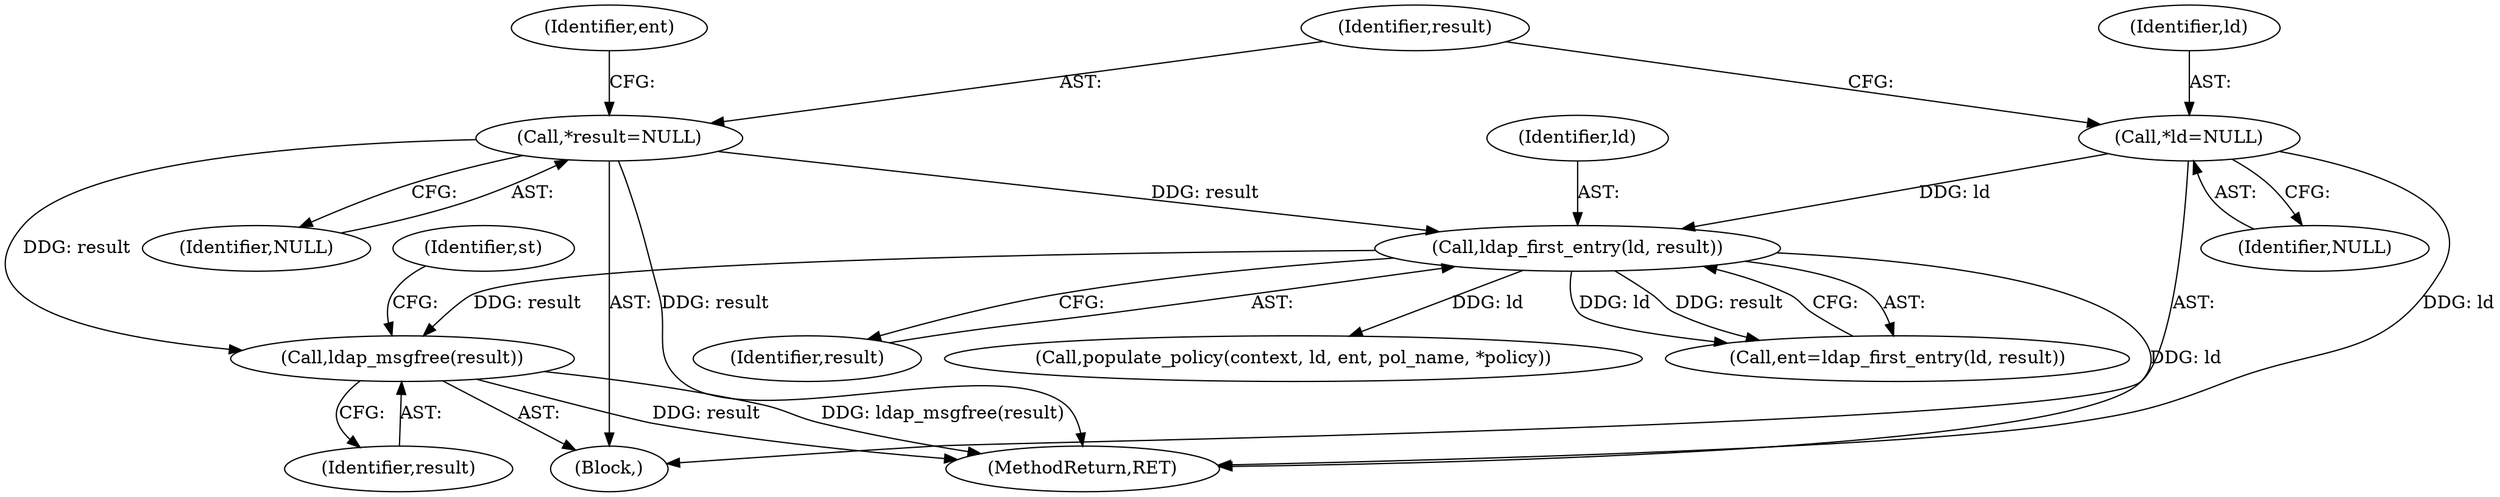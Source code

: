 digraph "0_krb5_d1f707024f1d0af6e54a18885322d70fa15ec4d3@API" {
"1000207" [label="(Call,ldap_msgfree(result))"];
"1000185" [label="(Call,ldap_first_entry(ld, result))"];
"1000117" [label="(Call,*ld=NULL)"];
"1000121" [label="(Call,*result=NULL)"];
"1000122" [label="(Identifier,result)"];
"1000121" [label="(Call,*result=NULL)"];
"1000211" [label="(Identifier,st)"];
"1000186" [label="(Identifier,ld)"];
"1000197" [label="(Call,populate_policy(context, ld, ent, pol_name, *policy))"];
"1000119" [label="(Identifier,NULL)"];
"1000118" [label="(Identifier,ld)"];
"1000123" [label="(Identifier,NULL)"];
"1000107" [label="(Block,)"];
"1000233" [label="(MethodReturn,RET)"];
"1000185" [label="(Call,ldap_first_entry(ld, result))"];
"1000126" [label="(Identifier,ent)"];
"1000183" [label="(Call,ent=ldap_first_entry(ld, result))"];
"1000208" [label="(Identifier,result)"];
"1000117" [label="(Call,*ld=NULL)"];
"1000207" [label="(Call,ldap_msgfree(result))"];
"1000187" [label="(Identifier,result)"];
"1000207" -> "1000107"  [label="AST: "];
"1000207" -> "1000208"  [label="CFG: "];
"1000208" -> "1000207"  [label="AST: "];
"1000211" -> "1000207"  [label="CFG: "];
"1000207" -> "1000233"  [label="DDG: result"];
"1000207" -> "1000233"  [label="DDG: ldap_msgfree(result)"];
"1000185" -> "1000207"  [label="DDG: result"];
"1000121" -> "1000207"  [label="DDG: result"];
"1000185" -> "1000183"  [label="AST: "];
"1000185" -> "1000187"  [label="CFG: "];
"1000186" -> "1000185"  [label="AST: "];
"1000187" -> "1000185"  [label="AST: "];
"1000183" -> "1000185"  [label="CFG: "];
"1000185" -> "1000233"  [label="DDG: ld"];
"1000185" -> "1000183"  [label="DDG: ld"];
"1000185" -> "1000183"  [label="DDG: result"];
"1000117" -> "1000185"  [label="DDG: ld"];
"1000121" -> "1000185"  [label="DDG: result"];
"1000185" -> "1000197"  [label="DDG: ld"];
"1000117" -> "1000107"  [label="AST: "];
"1000117" -> "1000119"  [label="CFG: "];
"1000118" -> "1000117"  [label="AST: "];
"1000119" -> "1000117"  [label="AST: "];
"1000122" -> "1000117"  [label="CFG: "];
"1000117" -> "1000233"  [label="DDG: ld"];
"1000121" -> "1000107"  [label="AST: "];
"1000121" -> "1000123"  [label="CFG: "];
"1000122" -> "1000121"  [label="AST: "];
"1000123" -> "1000121"  [label="AST: "];
"1000126" -> "1000121"  [label="CFG: "];
"1000121" -> "1000233"  [label="DDG: result"];
}
